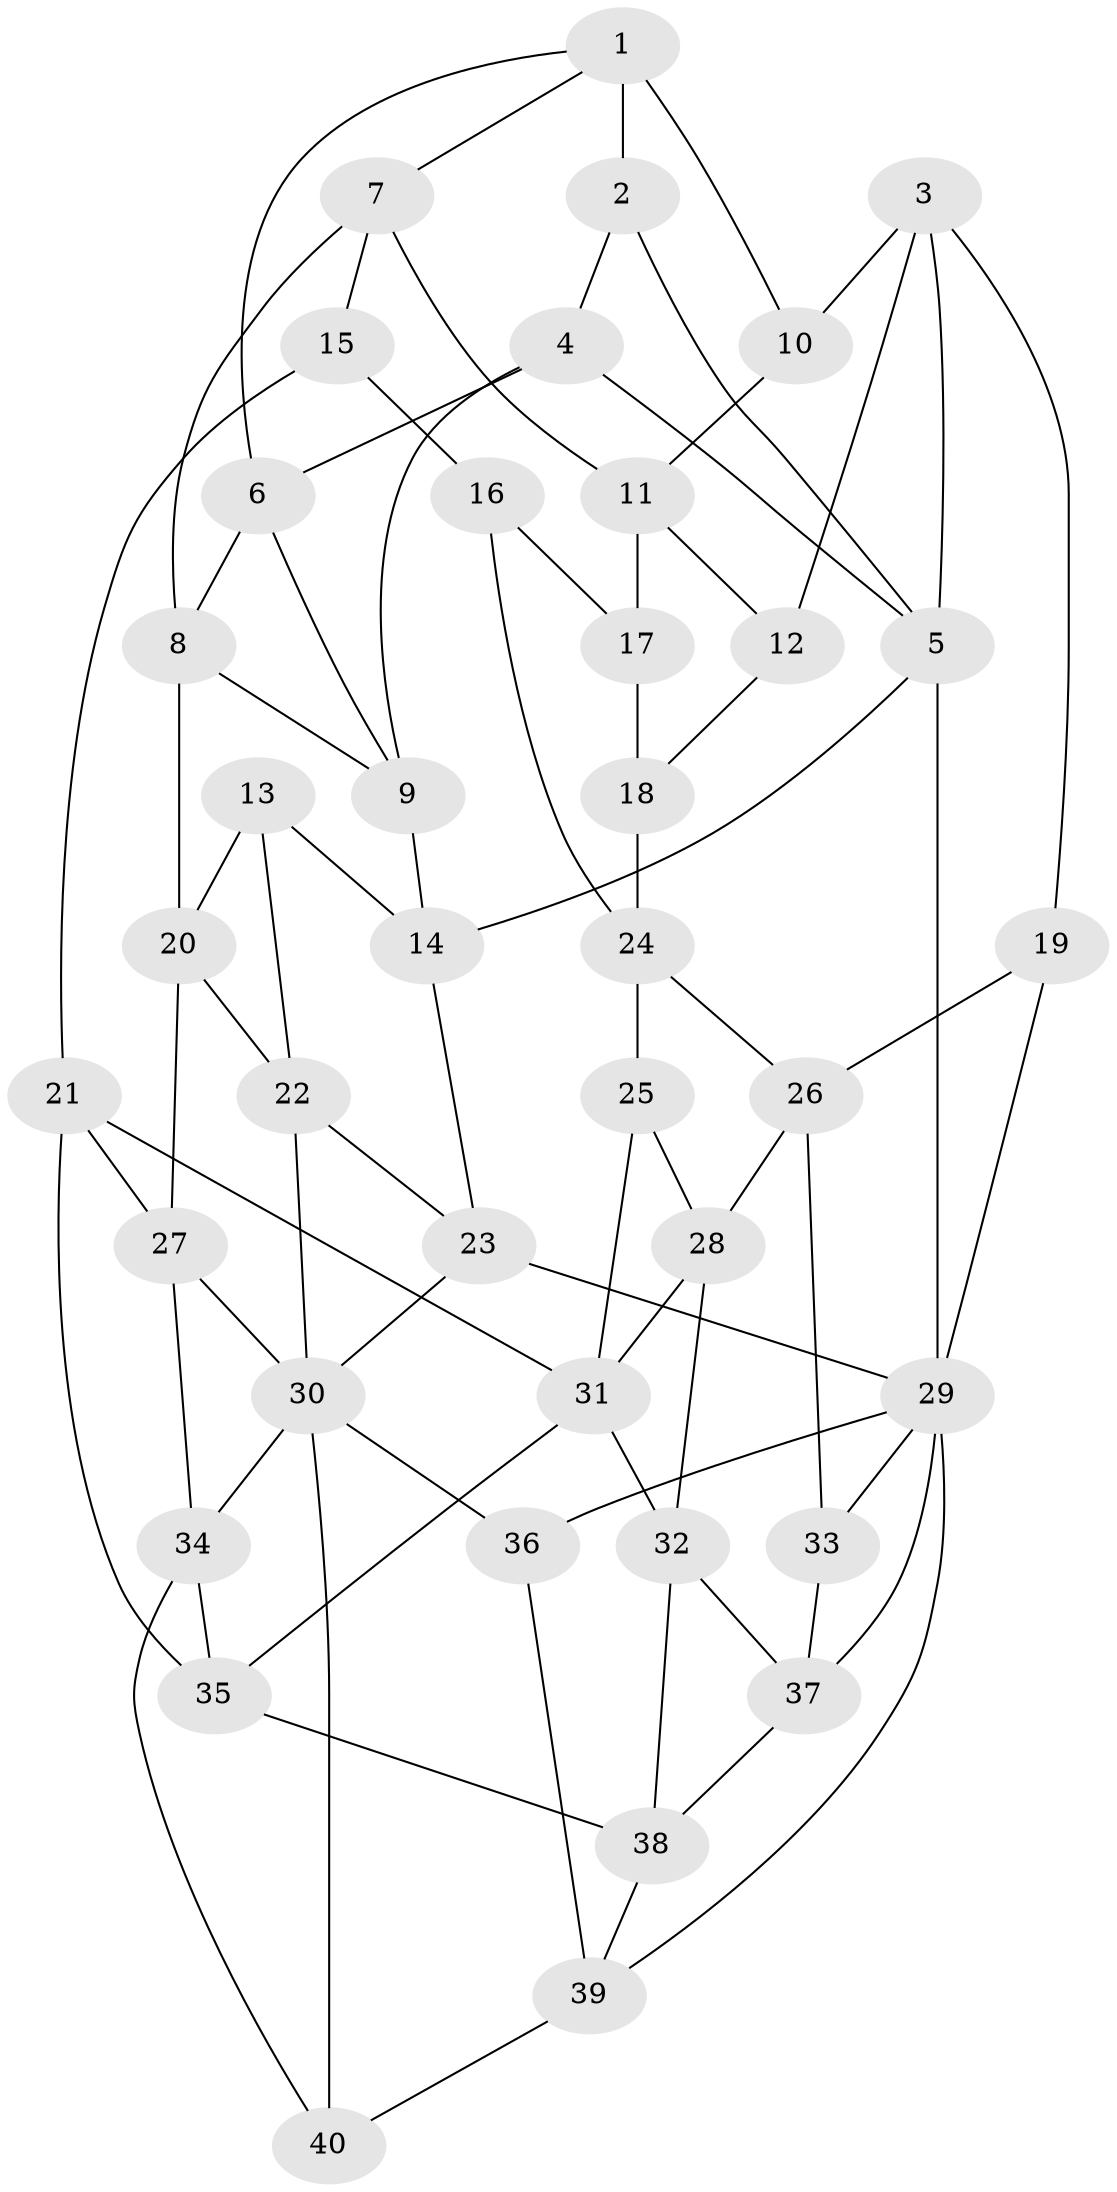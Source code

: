 // original degree distribution, {3: 0.0375, 4: 0.225, 5: 0.5125, 6: 0.225}
// Generated by graph-tools (version 1.1) at 2025/27/03/09/25 03:27:15]
// undirected, 40 vertices, 77 edges
graph export_dot {
graph [start="1"]
  node [color=gray90,style=filled];
  1;
  2;
  3;
  4;
  5;
  6;
  7;
  8;
  9;
  10;
  11;
  12;
  13;
  14;
  15;
  16;
  17;
  18;
  19;
  20;
  21;
  22;
  23;
  24;
  25;
  26;
  27;
  28;
  29;
  30;
  31;
  32;
  33;
  34;
  35;
  36;
  37;
  38;
  39;
  40;
  1 -- 2 [weight=1.0];
  1 -- 6 [weight=1.0];
  1 -- 7 [weight=1.0];
  1 -- 10 [weight=2.0];
  2 -- 4 [weight=1.0];
  2 -- 5 [weight=1.0];
  3 -- 5 [weight=1.0];
  3 -- 10 [weight=1.0];
  3 -- 12 [weight=1.0];
  3 -- 19 [weight=1.0];
  4 -- 5 [weight=1.0];
  4 -- 6 [weight=1.0];
  4 -- 9 [weight=1.0];
  5 -- 14 [weight=1.0];
  5 -- 29 [weight=2.0];
  6 -- 8 [weight=1.0];
  6 -- 9 [weight=1.0];
  7 -- 8 [weight=1.0];
  7 -- 11 [weight=1.0];
  7 -- 15 [weight=1.0];
  8 -- 9 [weight=1.0];
  8 -- 20 [weight=1.0];
  9 -- 14 [weight=1.0];
  10 -- 11 [weight=1.0];
  11 -- 12 [weight=1.0];
  11 -- 17 [weight=1.0];
  12 -- 18 [weight=1.0];
  13 -- 14 [weight=1.0];
  13 -- 20 [weight=1.0];
  13 -- 22 [weight=1.0];
  14 -- 23 [weight=1.0];
  15 -- 16 [weight=1.0];
  15 -- 21 [weight=1.0];
  16 -- 17 [weight=1.0];
  16 -- 24 [weight=1.0];
  17 -- 18 [weight=2.0];
  18 -- 24 [weight=1.0];
  19 -- 26 [weight=1.0];
  19 -- 29 [weight=1.0];
  20 -- 22 [weight=1.0];
  20 -- 27 [weight=1.0];
  21 -- 27 [weight=1.0];
  21 -- 31 [weight=1.0];
  21 -- 35 [weight=1.0];
  22 -- 23 [weight=1.0];
  22 -- 30 [weight=1.0];
  23 -- 29 [weight=1.0];
  23 -- 30 [weight=1.0];
  24 -- 25 [weight=1.0];
  24 -- 26 [weight=1.0];
  25 -- 28 [weight=1.0];
  25 -- 31 [weight=1.0];
  26 -- 28 [weight=1.0];
  26 -- 33 [weight=1.0];
  27 -- 30 [weight=1.0];
  27 -- 34 [weight=1.0];
  28 -- 31 [weight=1.0];
  28 -- 32 [weight=1.0];
  29 -- 33 [weight=1.0];
  29 -- 36 [weight=1.0];
  29 -- 37 [weight=1.0];
  29 -- 39 [weight=1.0];
  30 -- 34 [weight=1.0];
  30 -- 36 [weight=1.0];
  30 -- 40 [weight=1.0];
  31 -- 32 [weight=1.0];
  31 -- 35 [weight=1.0];
  32 -- 37 [weight=1.0];
  32 -- 38 [weight=1.0];
  33 -- 37 [weight=1.0];
  34 -- 35 [weight=1.0];
  34 -- 40 [weight=1.0];
  35 -- 38 [weight=1.0];
  36 -- 39 [weight=1.0];
  37 -- 38 [weight=1.0];
  38 -- 39 [weight=1.0];
  39 -- 40 [weight=1.0];
}
